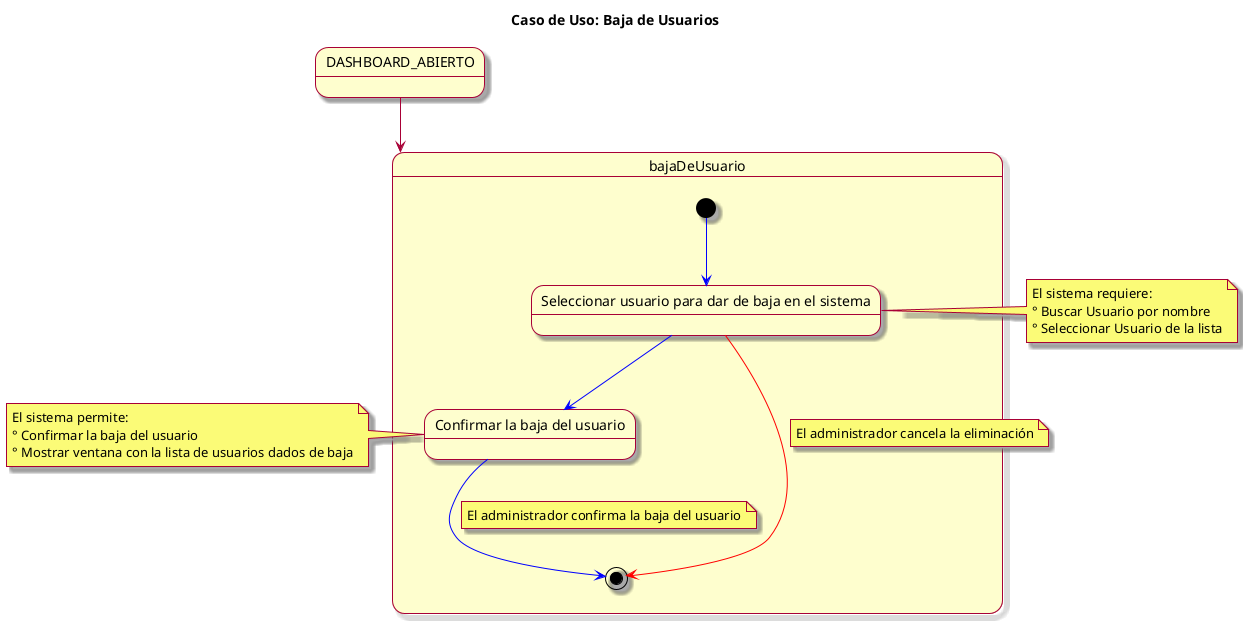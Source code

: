 @startuml
skin rose
title Caso de Uso: Baja de Usuarios

state DASHBOARD_ABIERTO

DASHBOARD_ABIERTO --> bajaDeUsuario

state bajaDeUsuario {
  [*] -[#blue]-> seleccionarUsuario
  state "Seleccionar usuario para dar de baja en el sistema" as seleccionarUsuario
  seleccionarUsuario -[#blue]-> confirmarEliminarUsuario
  state "Confirmar la baja del usuario" as confirmarEliminarUsuario
  confirmarEliminarUsuario -[#blue]-> [*]
  note on link: El administrador confirma la baja del usuario
  
  seleccionarUsuario -[#red]-> [*]
  note on link: El administrador cancela la eliminación
}

note left of confirmarEliminarUsuario
  El sistema permite:
  ° Confirmar la baja del usuario
  ° Mostrar ventana con la lista de usuarios dados de baja
end note

note left of seleccionarUsuario
  El sistema requiere:
  ° Buscar Usuario por nombre
  ° Seleccionar Usuario de la lista
end note

@enduml